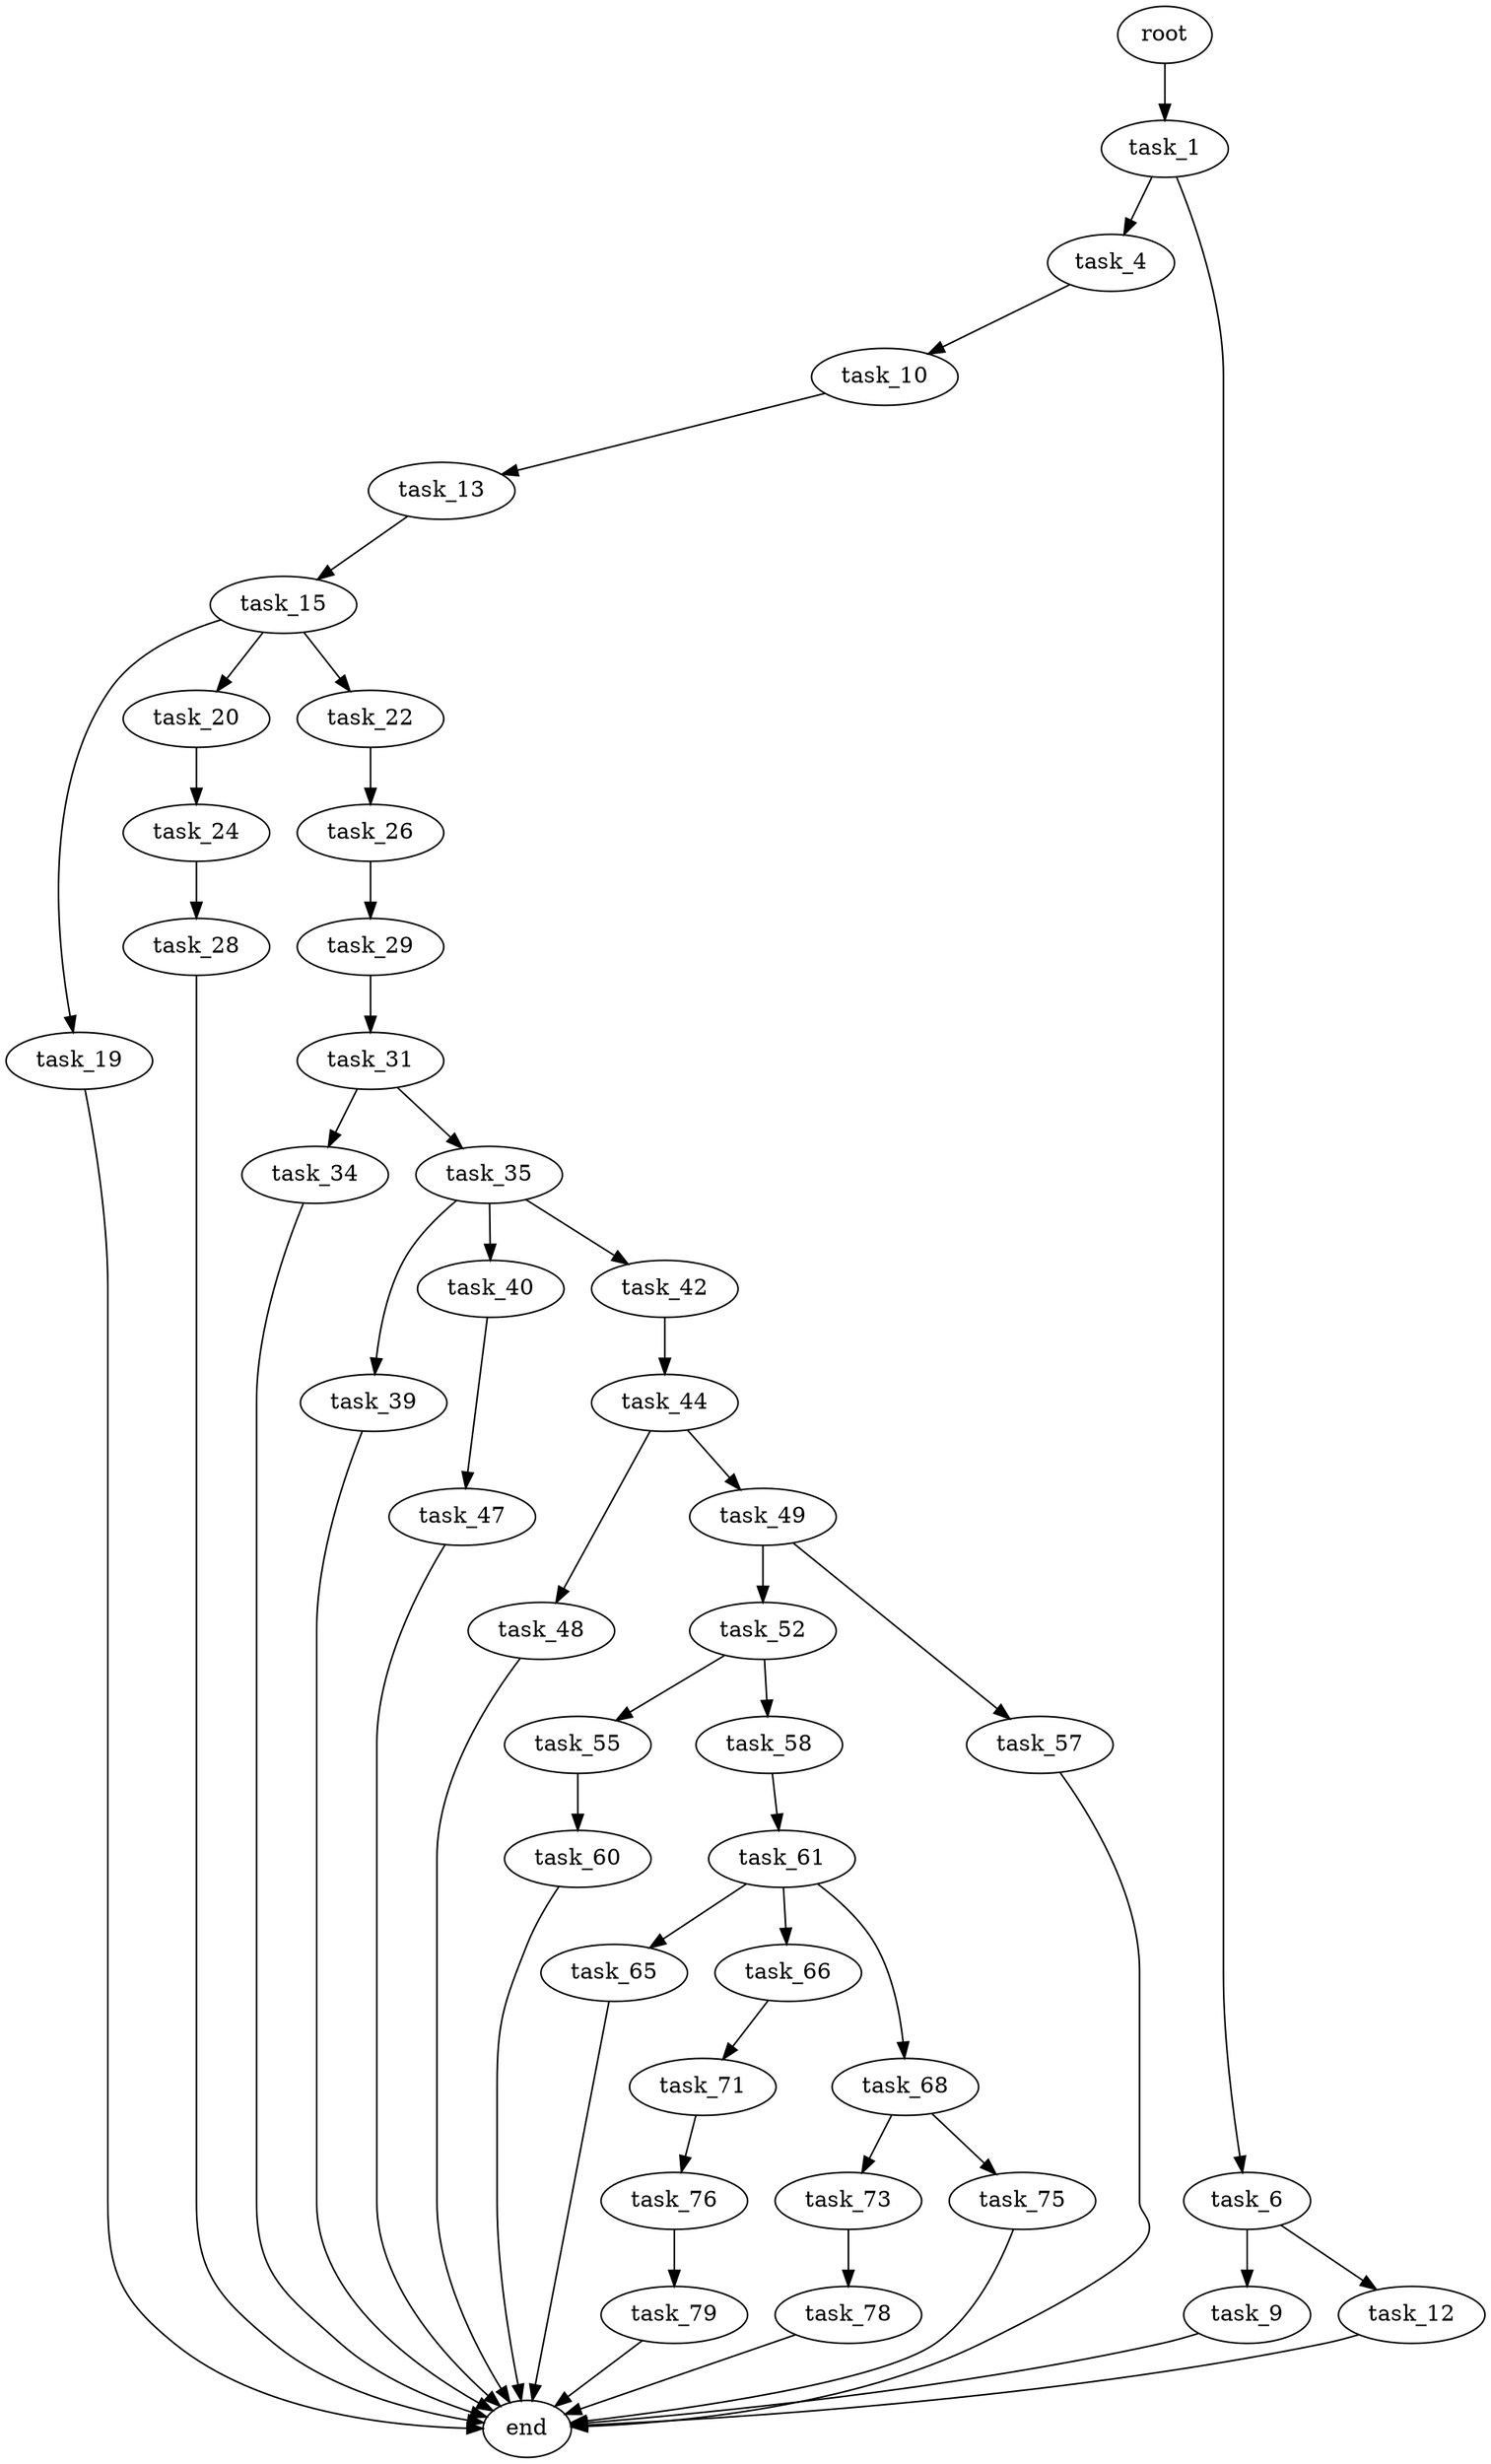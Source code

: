 digraph G {
  root [size="0.000000"];
  task_1 [size="13378570444.000000"];
  task_4 [size="1714077695.000000"];
  task_6 [size="1288331231321.000000"];
  task_9 [size="8589934592.000000"];
  task_10 [size="28991029248.000000"];
  task_12 [size="333843060.000000"];
  task_13 [size="37454277348.000000"];
  task_15 [size="23813920400.000000"];
  task_19 [size="1073741824000.000000"];
  task_20 [size="93948382769.000000"];
  task_22 [size="1107306790979.000000"];
  task_24 [size="281523046850.000000"];
  task_26 [size="7324152960.000000"];
  task_28 [size="5814150695.000000"];
  task_29 [size="68719476736.000000"];
  task_31 [size="8420961777.000000"];
  task_34 [size="1855860313.000000"];
  task_35 [size="28991029248.000000"];
  task_39 [size="1074257300.000000"];
  task_40 [size="35882947520.000000"];
  task_42 [size="231928233984.000000"];
  task_44 [size="27403299533.000000"];
  task_47 [size="782757789696.000000"];
  task_48 [size="549755813888.000000"];
  task_49 [size="68719476736.000000"];
  task_52 [size="616529709610.000000"];
  task_55 [size="7853055120.000000"];
  task_57 [size="910847891572.000000"];
  task_58 [size="393179090941.000000"];
  task_60 [size="134217728000.000000"];
  task_61 [size="134217728000.000000"];
  task_65 [size="1913400773.000000"];
  task_66 [size="204671583677.000000"];
  task_68 [size="549755813888.000000"];
  task_71 [size="134217728000.000000"];
  task_73 [size="3887890805.000000"];
  task_75 [size="19308561196.000000"];
  task_76 [size="53683763646.000000"];
  task_78 [size="11388040102.000000"];
  task_79 [size="134217728000.000000"];
  end [size="0.000000"];

  root -> task_1 [size="1.000000"];
  task_1 -> task_4 [size="411041792.000000"];
  task_1 -> task_6 [size="411041792.000000"];
  task_4 -> task_10 [size="75497472.000000"];
  task_6 -> task_9 [size="838860800.000000"];
  task_6 -> task_12 [size="838860800.000000"];
  task_9 -> end [size="1.000000"];
  task_10 -> task_13 [size="75497472.000000"];
  task_12 -> end [size="1.000000"];
  task_13 -> task_15 [size="679477248.000000"];
  task_15 -> task_19 [size="679477248.000000"];
  task_15 -> task_20 [size="679477248.000000"];
  task_15 -> task_22 [size="679477248.000000"];
  task_19 -> end [size="1.000000"];
  task_20 -> task_24 [size="411041792.000000"];
  task_22 -> task_26 [size="838860800.000000"];
  task_24 -> task_28 [size="209715200.000000"];
  task_26 -> task_29 [size="134217728.000000"];
  task_28 -> end [size="1.000000"];
  task_29 -> task_31 [size="134217728.000000"];
  task_31 -> task_34 [size="134217728.000000"];
  task_31 -> task_35 [size="134217728.000000"];
  task_34 -> end [size="1.000000"];
  task_35 -> task_39 [size="75497472.000000"];
  task_35 -> task_40 [size="75497472.000000"];
  task_35 -> task_42 [size="75497472.000000"];
  task_39 -> end [size="1.000000"];
  task_40 -> task_47 [size="838860800.000000"];
  task_42 -> task_44 [size="301989888.000000"];
  task_44 -> task_48 [size="838860800.000000"];
  task_44 -> task_49 [size="838860800.000000"];
  task_47 -> end [size="1.000000"];
  task_48 -> end [size="1.000000"];
  task_49 -> task_52 [size="134217728.000000"];
  task_49 -> task_57 [size="134217728.000000"];
  task_52 -> task_55 [size="411041792.000000"];
  task_52 -> task_58 [size="411041792.000000"];
  task_55 -> task_60 [size="679477248.000000"];
  task_57 -> end [size="1.000000"];
  task_58 -> task_61 [size="838860800.000000"];
  task_60 -> end [size="1.000000"];
  task_61 -> task_65 [size="209715200.000000"];
  task_61 -> task_66 [size="209715200.000000"];
  task_61 -> task_68 [size="209715200.000000"];
  task_65 -> end [size="1.000000"];
  task_66 -> task_71 [size="301989888.000000"];
  task_68 -> task_73 [size="536870912.000000"];
  task_68 -> task_75 [size="536870912.000000"];
  task_71 -> task_76 [size="209715200.000000"];
  task_73 -> task_78 [size="75497472.000000"];
  task_75 -> end [size="1.000000"];
  task_76 -> task_79 [size="838860800.000000"];
  task_78 -> end [size="1.000000"];
  task_79 -> end [size="1.000000"];
}

